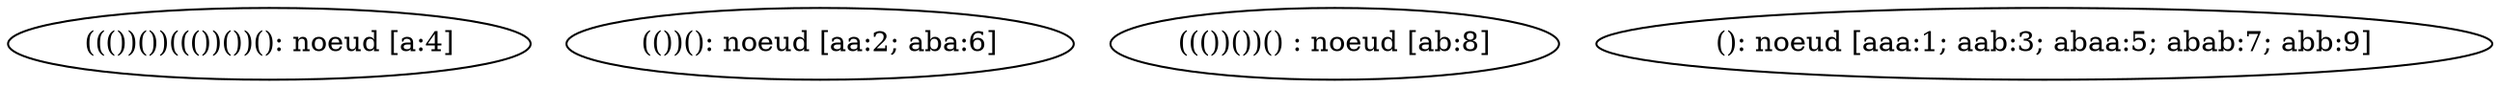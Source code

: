 digraph G {
    "((())())((())())(): noeud [a:4]"
    "(())(): noeud [aa:2; aba:6]"
    "((())())() : noeud [ab:8]"
    "(): noeud [aaa:1; aab:3; abaa:5; abab:7; abb:9]"
}